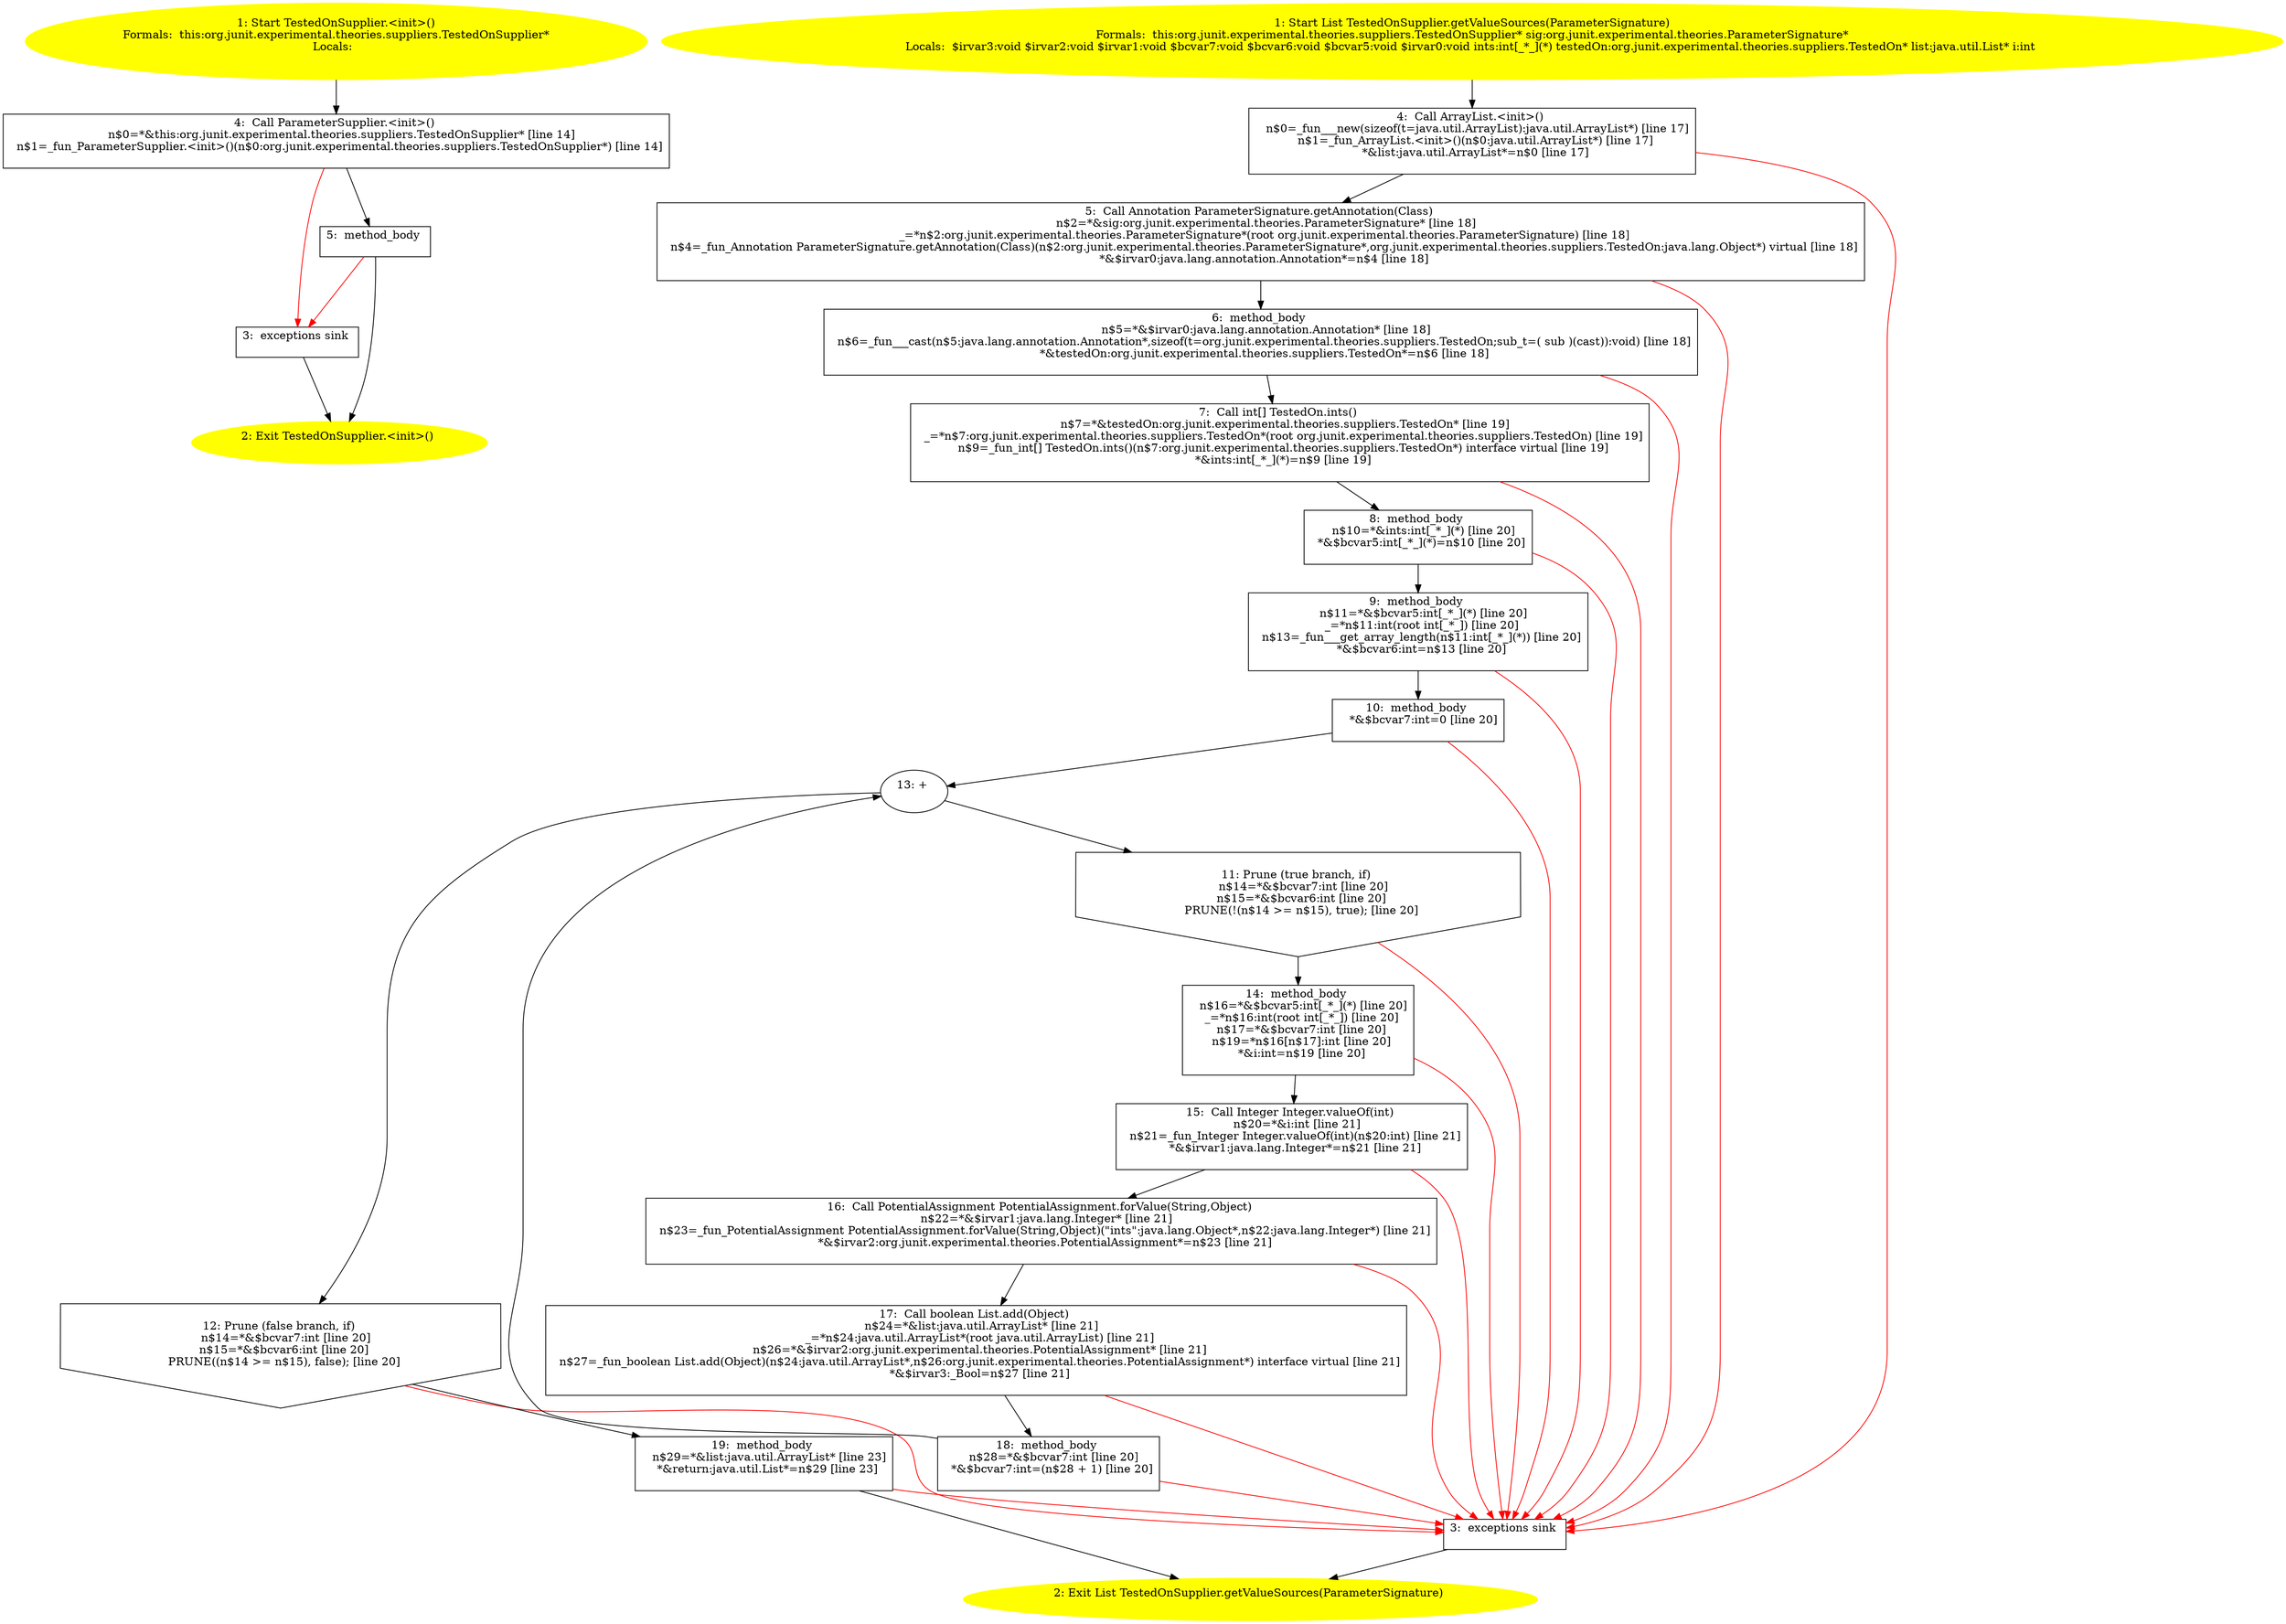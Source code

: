 /* @generated */
digraph cfg {
"org.junit.experimental.theories.suppliers.TestedOnSupplier.<init>().0db8036c0c6e316aaddf42caaf9c713b_1" [label="1: Start TestedOnSupplier.<init>()\nFormals:  this:org.junit.experimental.theories.suppliers.TestedOnSupplier*\nLocals:  \n  " color=yellow style=filled]
	

	 "org.junit.experimental.theories.suppliers.TestedOnSupplier.<init>().0db8036c0c6e316aaddf42caaf9c713b_1" -> "org.junit.experimental.theories.suppliers.TestedOnSupplier.<init>().0db8036c0c6e316aaddf42caaf9c713b_4" ;
"org.junit.experimental.theories.suppliers.TestedOnSupplier.<init>().0db8036c0c6e316aaddf42caaf9c713b_2" [label="2: Exit TestedOnSupplier.<init>() \n  " color=yellow style=filled]
	

"org.junit.experimental.theories.suppliers.TestedOnSupplier.<init>().0db8036c0c6e316aaddf42caaf9c713b_3" [label="3:  exceptions sink \n  " shape="box"]
	

	 "org.junit.experimental.theories.suppliers.TestedOnSupplier.<init>().0db8036c0c6e316aaddf42caaf9c713b_3" -> "org.junit.experimental.theories.suppliers.TestedOnSupplier.<init>().0db8036c0c6e316aaddf42caaf9c713b_2" ;
"org.junit.experimental.theories.suppliers.TestedOnSupplier.<init>().0db8036c0c6e316aaddf42caaf9c713b_4" [label="4:  Call ParameterSupplier.<init>() \n   n$0=*&this:org.junit.experimental.theories.suppliers.TestedOnSupplier* [line 14]\n  n$1=_fun_ParameterSupplier.<init>()(n$0:org.junit.experimental.theories.suppliers.TestedOnSupplier*) [line 14]\n " shape="box"]
	

	 "org.junit.experimental.theories.suppliers.TestedOnSupplier.<init>().0db8036c0c6e316aaddf42caaf9c713b_4" -> "org.junit.experimental.theories.suppliers.TestedOnSupplier.<init>().0db8036c0c6e316aaddf42caaf9c713b_5" ;
	 "org.junit.experimental.theories.suppliers.TestedOnSupplier.<init>().0db8036c0c6e316aaddf42caaf9c713b_4" -> "org.junit.experimental.theories.suppliers.TestedOnSupplier.<init>().0db8036c0c6e316aaddf42caaf9c713b_3" [color="red" ];
"org.junit.experimental.theories.suppliers.TestedOnSupplier.<init>().0db8036c0c6e316aaddf42caaf9c713b_5" [label="5:  method_body \n  " shape="box"]
	

	 "org.junit.experimental.theories.suppliers.TestedOnSupplier.<init>().0db8036c0c6e316aaddf42caaf9c713b_5" -> "org.junit.experimental.theories.suppliers.TestedOnSupplier.<init>().0db8036c0c6e316aaddf42caaf9c713b_2" ;
	 "org.junit.experimental.theories.suppliers.TestedOnSupplier.<init>().0db8036c0c6e316aaddf42caaf9c713b_5" -> "org.junit.experimental.theories.suppliers.TestedOnSupplier.<init>().0db8036c0c6e316aaddf42caaf9c713b_3" [color="red" ];
"org.junit.experimental.theories.suppliers.TestedOnSupplier.getValueSources(org.junit.experimental.th.7bdbd77b5cd71e5a876cd4b50c44521a_1" [label="1: Start List TestedOnSupplier.getValueSources(ParameterSignature)\nFormals:  this:org.junit.experimental.theories.suppliers.TestedOnSupplier* sig:org.junit.experimental.theories.ParameterSignature*\nLocals:  $irvar3:void $irvar2:void $irvar1:void $bcvar7:void $bcvar6:void $bcvar5:void $irvar0:void ints:int[_*_](*) testedOn:org.junit.experimental.theories.suppliers.TestedOn* list:java.util.List* i:int \n  " color=yellow style=filled]
	

	 "org.junit.experimental.theories.suppliers.TestedOnSupplier.getValueSources(org.junit.experimental.th.7bdbd77b5cd71e5a876cd4b50c44521a_1" -> "org.junit.experimental.theories.suppliers.TestedOnSupplier.getValueSources(org.junit.experimental.th.7bdbd77b5cd71e5a876cd4b50c44521a_4" ;
"org.junit.experimental.theories.suppliers.TestedOnSupplier.getValueSources(org.junit.experimental.th.7bdbd77b5cd71e5a876cd4b50c44521a_2" [label="2: Exit List TestedOnSupplier.getValueSources(ParameterSignature) \n  " color=yellow style=filled]
	

"org.junit.experimental.theories.suppliers.TestedOnSupplier.getValueSources(org.junit.experimental.th.7bdbd77b5cd71e5a876cd4b50c44521a_3" [label="3:  exceptions sink \n  " shape="box"]
	

	 "org.junit.experimental.theories.suppliers.TestedOnSupplier.getValueSources(org.junit.experimental.th.7bdbd77b5cd71e5a876cd4b50c44521a_3" -> "org.junit.experimental.theories.suppliers.TestedOnSupplier.getValueSources(org.junit.experimental.th.7bdbd77b5cd71e5a876cd4b50c44521a_2" ;
"org.junit.experimental.theories.suppliers.TestedOnSupplier.getValueSources(org.junit.experimental.th.7bdbd77b5cd71e5a876cd4b50c44521a_4" [label="4:  Call ArrayList.<init>() \n   n$0=_fun___new(sizeof(t=java.util.ArrayList):java.util.ArrayList*) [line 17]\n  n$1=_fun_ArrayList.<init>()(n$0:java.util.ArrayList*) [line 17]\n  *&list:java.util.ArrayList*=n$0 [line 17]\n " shape="box"]
	

	 "org.junit.experimental.theories.suppliers.TestedOnSupplier.getValueSources(org.junit.experimental.th.7bdbd77b5cd71e5a876cd4b50c44521a_4" -> "org.junit.experimental.theories.suppliers.TestedOnSupplier.getValueSources(org.junit.experimental.th.7bdbd77b5cd71e5a876cd4b50c44521a_5" ;
	 "org.junit.experimental.theories.suppliers.TestedOnSupplier.getValueSources(org.junit.experimental.th.7bdbd77b5cd71e5a876cd4b50c44521a_4" -> "org.junit.experimental.theories.suppliers.TestedOnSupplier.getValueSources(org.junit.experimental.th.7bdbd77b5cd71e5a876cd4b50c44521a_3" [color="red" ];
"org.junit.experimental.theories.suppliers.TestedOnSupplier.getValueSources(org.junit.experimental.th.7bdbd77b5cd71e5a876cd4b50c44521a_5" [label="5:  Call Annotation ParameterSignature.getAnnotation(Class) \n   n$2=*&sig:org.junit.experimental.theories.ParameterSignature* [line 18]\n  _=*n$2:org.junit.experimental.theories.ParameterSignature*(root org.junit.experimental.theories.ParameterSignature) [line 18]\n  n$4=_fun_Annotation ParameterSignature.getAnnotation(Class)(n$2:org.junit.experimental.theories.ParameterSignature*,org.junit.experimental.theories.suppliers.TestedOn:java.lang.Object*) virtual [line 18]\n  *&$irvar0:java.lang.annotation.Annotation*=n$4 [line 18]\n " shape="box"]
	

	 "org.junit.experimental.theories.suppliers.TestedOnSupplier.getValueSources(org.junit.experimental.th.7bdbd77b5cd71e5a876cd4b50c44521a_5" -> "org.junit.experimental.theories.suppliers.TestedOnSupplier.getValueSources(org.junit.experimental.th.7bdbd77b5cd71e5a876cd4b50c44521a_6" ;
	 "org.junit.experimental.theories.suppliers.TestedOnSupplier.getValueSources(org.junit.experimental.th.7bdbd77b5cd71e5a876cd4b50c44521a_5" -> "org.junit.experimental.theories.suppliers.TestedOnSupplier.getValueSources(org.junit.experimental.th.7bdbd77b5cd71e5a876cd4b50c44521a_3" [color="red" ];
"org.junit.experimental.theories.suppliers.TestedOnSupplier.getValueSources(org.junit.experimental.th.7bdbd77b5cd71e5a876cd4b50c44521a_6" [label="6:  method_body \n   n$5=*&$irvar0:java.lang.annotation.Annotation* [line 18]\n  n$6=_fun___cast(n$5:java.lang.annotation.Annotation*,sizeof(t=org.junit.experimental.theories.suppliers.TestedOn;sub_t=( sub )(cast)):void) [line 18]\n  *&testedOn:org.junit.experimental.theories.suppliers.TestedOn*=n$6 [line 18]\n " shape="box"]
	

	 "org.junit.experimental.theories.suppliers.TestedOnSupplier.getValueSources(org.junit.experimental.th.7bdbd77b5cd71e5a876cd4b50c44521a_6" -> "org.junit.experimental.theories.suppliers.TestedOnSupplier.getValueSources(org.junit.experimental.th.7bdbd77b5cd71e5a876cd4b50c44521a_7" ;
	 "org.junit.experimental.theories.suppliers.TestedOnSupplier.getValueSources(org.junit.experimental.th.7bdbd77b5cd71e5a876cd4b50c44521a_6" -> "org.junit.experimental.theories.suppliers.TestedOnSupplier.getValueSources(org.junit.experimental.th.7bdbd77b5cd71e5a876cd4b50c44521a_3" [color="red" ];
"org.junit.experimental.theories.suppliers.TestedOnSupplier.getValueSources(org.junit.experimental.th.7bdbd77b5cd71e5a876cd4b50c44521a_7" [label="7:  Call int[] TestedOn.ints() \n   n$7=*&testedOn:org.junit.experimental.theories.suppliers.TestedOn* [line 19]\n  _=*n$7:org.junit.experimental.theories.suppliers.TestedOn*(root org.junit.experimental.theories.suppliers.TestedOn) [line 19]\n  n$9=_fun_int[] TestedOn.ints()(n$7:org.junit.experimental.theories.suppliers.TestedOn*) interface virtual [line 19]\n  *&ints:int[_*_](*)=n$9 [line 19]\n " shape="box"]
	

	 "org.junit.experimental.theories.suppliers.TestedOnSupplier.getValueSources(org.junit.experimental.th.7bdbd77b5cd71e5a876cd4b50c44521a_7" -> "org.junit.experimental.theories.suppliers.TestedOnSupplier.getValueSources(org.junit.experimental.th.7bdbd77b5cd71e5a876cd4b50c44521a_8" ;
	 "org.junit.experimental.theories.suppliers.TestedOnSupplier.getValueSources(org.junit.experimental.th.7bdbd77b5cd71e5a876cd4b50c44521a_7" -> "org.junit.experimental.theories.suppliers.TestedOnSupplier.getValueSources(org.junit.experimental.th.7bdbd77b5cd71e5a876cd4b50c44521a_3" [color="red" ];
"org.junit.experimental.theories.suppliers.TestedOnSupplier.getValueSources(org.junit.experimental.th.7bdbd77b5cd71e5a876cd4b50c44521a_8" [label="8:  method_body \n   n$10=*&ints:int[_*_](*) [line 20]\n  *&$bcvar5:int[_*_](*)=n$10 [line 20]\n " shape="box"]
	

	 "org.junit.experimental.theories.suppliers.TestedOnSupplier.getValueSources(org.junit.experimental.th.7bdbd77b5cd71e5a876cd4b50c44521a_8" -> "org.junit.experimental.theories.suppliers.TestedOnSupplier.getValueSources(org.junit.experimental.th.7bdbd77b5cd71e5a876cd4b50c44521a_9" ;
	 "org.junit.experimental.theories.suppliers.TestedOnSupplier.getValueSources(org.junit.experimental.th.7bdbd77b5cd71e5a876cd4b50c44521a_8" -> "org.junit.experimental.theories.suppliers.TestedOnSupplier.getValueSources(org.junit.experimental.th.7bdbd77b5cd71e5a876cd4b50c44521a_3" [color="red" ];
"org.junit.experimental.theories.suppliers.TestedOnSupplier.getValueSources(org.junit.experimental.th.7bdbd77b5cd71e5a876cd4b50c44521a_9" [label="9:  method_body \n   n$11=*&$bcvar5:int[_*_](*) [line 20]\n  _=*n$11:int(root int[_*_]) [line 20]\n  n$13=_fun___get_array_length(n$11:int[_*_](*)) [line 20]\n  *&$bcvar6:int=n$13 [line 20]\n " shape="box"]
	

	 "org.junit.experimental.theories.suppliers.TestedOnSupplier.getValueSources(org.junit.experimental.th.7bdbd77b5cd71e5a876cd4b50c44521a_9" -> "org.junit.experimental.theories.suppliers.TestedOnSupplier.getValueSources(org.junit.experimental.th.7bdbd77b5cd71e5a876cd4b50c44521a_10" ;
	 "org.junit.experimental.theories.suppliers.TestedOnSupplier.getValueSources(org.junit.experimental.th.7bdbd77b5cd71e5a876cd4b50c44521a_9" -> "org.junit.experimental.theories.suppliers.TestedOnSupplier.getValueSources(org.junit.experimental.th.7bdbd77b5cd71e5a876cd4b50c44521a_3" [color="red" ];
"org.junit.experimental.theories.suppliers.TestedOnSupplier.getValueSources(org.junit.experimental.th.7bdbd77b5cd71e5a876cd4b50c44521a_10" [label="10:  method_body \n   *&$bcvar7:int=0 [line 20]\n " shape="box"]
	

	 "org.junit.experimental.theories.suppliers.TestedOnSupplier.getValueSources(org.junit.experimental.th.7bdbd77b5cd71e5a876cd4b50c44521a_10" -> "org.junit.experimental.theories.suppliers.TestedOnSupplier.getValueSources(org.junit.experimental.th.7bdbd77b5cd71e5a876cd4b50c44521a_13" ;
	 "org.junit.experimental.theories.suppliers.TestedOnSupplier.getValueSources(org.junit.experimental.th.7bdbd77b5cd71e5a876cd4b50c44521a_10" -> "org.junit.experimental.theories.suppliers.TestedOnSupplier.getValueSources(org.junit.experimental.th.7bdbd77b5cd71e5a876cd4b50c44521a_3" [color="red" ];
"org.junit.experimental.theories.suppliers.TestedOnSupplier.getValueSources(org.junit.experimental.th.7bdbd77b5cd71e5a876cd4b50c44521a_11" [label="11: Prune (true branch, if) \n   n$14=*&$bcvar7:int [line 20]\n  n$15=*&$bcvar6:int [line 20]\n  PRUNE(!(n$14 >= n$15), true); [line 20]\n " shape="invhouse"]
	

	 "org.junit.experimental.theories.suppliers.TestedOnSupplier.getValueSources(org.junit.experimental.th.7bdbd77b5cd71e5a876cd4b50c44521a_11" -> "org.junit.experimental.theories.suppliers.TestedOnSupplier.getValueSources(org.junit.experimental.th.7bdbd77b5cd71e5a876cd4b50c44521a_14" ;
	 "org.junit.experimental.theories.suppliers.TestedOnSupplier.getValueSources(org.junit.experimental.th.7bdbd77b5cd71e5a876cd4b50c44521a_11" -> "org.junit.experimental.theories.suppliers.TestedOnSupplier.getValueSources(org.junit.experimental.th.7bdbd77b5cd71e5a876cd4b50c44521a_3" [color="red" ];
"org.junit.experimental.theories.suppliers.TestedOnSupplier.getValueSources(org.junit.experimental.th.7bdbd77b5cd71e5a876cd4b50c44521a_12" [label="12: Prune (false branch, if) \n   n$14=*&$bcvar7:int [line 20]\n  n$15=*&$bcvar6:int [line 20]\n  PRUNE((n$14 >= n$15), false); [line 20]\n " shape="invhouse"]
	

	 "org.junit.experimental.theories.suppliers.TestedOnSupplier.getValueSources(org.junit.experimental.th.7bdbd77b5cd71e5a876cd4b50c44521a_12" -> "org.junit.experimental.theories.suppliers.TestedOnSupplier.getValueSources(org.junit.experimental.th.7bdbd77b5cd71e5a876cd4b50c44521a_19" ;
	 "org.junit.experimental.theories.suppliers.TestedOnSupplier.getValueSources(org.junit.experimental.th.7bdbd77b5cd71e5a876cd4b50c44521a_12" -> "org.junit.experimental.theories.suppliers.TestedOnSupplier.getValueSources(org.junit.experimental.th.7bdbd77b5cd71e5a876cd4b50c44521a_3" [color="red" ];
"org.junit.experimental.theories.suppliers.TestedOnSupplier.getValueSources(org.junit.experimental.th.7bdbd77b5cd71e5a876cd4b50c44521a_13" [label="13: + \n  " ]
	

	 "org.junit.experimental.theories.suppliers.TestedOnSupplier.getValueSources(org.junit.experimental.th.7bdbd77b5cd71e5a876cd4b50c44521a_13" -> "org.junit.experimental.theories.suppliers.TestedOnSupplier.getValueSources(org.junit.experimental.th.7bdbd77b5cd71e5a876cd4b50c44521a_11" ;
	 "org.junit.experimental.theories.suppliers.TestedOnSupplier.getValueSources(org.junit.experimental.th.7bdbd77b5cd71e5a876cd4b50c44521a_13" -> "org.junit.experimental.theories.suppliers.TestedOnSupplier.getValueSources(org.junit.experimental.th.7bdbd77b5cd71e5a876cd4b50c44521a_12" ;
"org.junit.experimental.theories.suppliers.TestedOnSupplier.getValueSources(org.junit.experimental.th.7bdbd77b5cd71e5a876cd4b50c44521a_14" [label="14:  method_body \n   n$16=*&$bcvar5:int[_*_](*) [line 20]\n  _=*n$16:int(root int[_*_]) [line 20]\n  n$17=*&$bcvar7:int [line 20]\n  n$19=*n$16[n$17]:int [line 20]\n  *&i:int=n$19 [line 20]\n " shape="box"]
	

	 "org.junit.experimental.theories.suppliers.TestedOnSupplier.getValueSources(org.junit.experimental.th.7bdbd77b5cd71e5a876cd4b50c44521a_14" -> "org.junit.experimental.theories.suppliers.TestedOnSupplier.getValueSources(org.junit.experimental.th.7bdbd77b5cd71e5a876cd4b50c44521a_15" ;
	 "org.junit.experimental.theories.suppliers.TestedOnSupplier.getValueSources(org.junit.experimental.th.7bdbd77b5cd71e5a876cd4b50c44521a_14" -> "org.junit.experimental.theories.suppliers.TestedOnSupplier.getValueSources(org.junit.experimental.th.7bdbd77b5cd71e5a876cd4b50c44521a_3" [color="red" ];
"org.junit.experimental.theories.suppliers.TestedOnSupplier.getValueSources(org.junit.experimental.th.7bdbd77b5cd71e5a876cd4b50c44521a_15" [label="15:  Call Integer Integer.valueOf(int) \n   n$20=*&i:int [line 21]\n  n$21=_fun_Integer Integer.valueOf(int)(n$20:int) [line 21]\n  *&$irvar1:java.lang.Integer*=n$21 [line 21]\n " shape="box"]
	

	 "org.junit.experimental.theories.suppliers.TestedOnSupplier.getValueSources(org.junit.experimental.th.7bdbd77b5cd71e5a876cd4b50c44521a_15" -> "org.junit.experimental.theories.suppliers.TestedOnSupplier.getValueSources(org.junit.experimental.th.7bdbd77b5cd71e5a876cd4b50c44521a_16" ;
	 "org.junit.experimental.theories.suppliers.TestedOnSupplier.getValueSources(org.junit.experimental.th.7bdbd77b5cd71e5a876cd4b50c44521a_15" -> "org.junit.experimental.theories.suppliers.TestedOnSupplier.getValueSources(org.junit.experimental.th.7bdbd77b5cd71e5a876cd4b50c44521a_3" [color="red" ];
"org.junit.experimental.theories.suppliers.TestedOnSupplier.getValueSources(org.junit.experimental.th.7bdbd77b5cd71e5a876cd4b50c44521a_16" [label="16:  Call PotentialAssignment PotentialAssignment.forValue(String,Object) \n   n$22=*&$irvar1:java.lang.Integer* [line 21]\n  n$23=_fun_PotentialAssignment PotentialAssignment.forValue(String,Object)(\"ints\":java.lang.Object*,n$22:java.lang.Integer*) [line 21]\n  *&$irvar2:org.junit.experimental.theories.PotentialAssignment*=n$23 [line 21]\n " shape="box"]
	

	 "org.junit.experimental.theories.suppliers.TestedOnSupplier.getValueSources(org.junit.experimental.th.7bdbd77b5cd71e5a876cd4b50c44521a_16" -> "org.junit.experimental.theories.suppliers.TestedOnSupplier.getValueSources(org.junit.experimental.th.7bdbd77b5cd71e5a876cd4b50c44521a_17" ;
	 "org.junit.experimental.theories.suppliers.TestedOnSupplier.getValueSources(org.junit.experimental.th.7bdbd77b5cd71e5a876cd4b50c44521a_16" -> "org.junit.experimental.theories.suppliers.TestedOnSupplier.getValueSources(org.junit.experimental.th.7bdbd77b5cd71e5a876cd4b50c44521a_3" [color="red" ];
"org.junit.experimental.theories.suppliers.TestedOnSupplier.getValueSources(org.junit.experimental.th.7bdbd77b5cd71e5a876cd4b50c44521a_17" [label="17:  Call boolean List.add(Object) \n   n$24=*&list:java.util.ArrayList* [line 21]\n  _=*n$24:java.util.ArrayList*(root java.util.ArrayList) [line 21]\n  n$26=*&$irvar2:org.junit.experimental.theories.PotentialAssignment* [line 21]\n  n$27=_fun_boolean List.add(Object)(n$24:java.util.ArrayList*,n$26:org.junit.experimental.theories.PotentialAssignment*) interface virtual [line 21]\n  *&$irvar3:_Bool=n$27 [line 21]\n " shape="box"]
	

	 "org.junit.experimental.theories.suppliers.TestedOnSupplier.getValueSources(org.junit.experimental.th.7bdbd77b5cd71e5a876cd4b50c44521a_17" -> "org.junit.experimental.theories.suppliers.TestedOnSupplier.getValueSources(org.junit.experimental.th.7bdbd77b5cd71e5a876cd4b50c44521a_18" ;
	 "org.junit.experimental.theories.suppliers.TestedOnSupplier.getValueSources(org.junit.experimental.th.7bdbd77b5cd71e5a876cd4b50c44521a_17" -> "org.junit.experimental.theories.suppliers.TestedOnSupplier.getValueSources(org.junit.experimental.th.7bdbd77b5cd71e5a876cd4b50c44521a_3" [color="red" ];
"org.junit.experimental.theories.suppliers.TestedOnSupplier.getValueSources(org.junit.experimental.th.7bdbd77b5cd71e5a876cd4b50c44521a_18" [label="18:  method_body \n   n$28=*&$bcvar7:int [line 20]\n  *&$bcvar7:int=(n$28 + 1) [line 20]\n " shape="box"]
	

	 "org.junit.experimental.theories.suppliers.TestedOnSupplier.getValueSources(org.junit.experimental.th.7bdbd77b5cd71e5a876cd4b50c44521a_18" -> "org.junit.experimental.theories.suppliers.TestedOnSupplier.getValueSources(org.junit.experimental.th.7bdbd77b5cd71e5a876cd4b50c44521a_13" ;
	 "org.junit.experimental.theories.suppliers.TestedOnSupplier.getValueSources(org.junit.experimental.th.7bdbd77b5cd71e5a876cd4b50c44521a_18" -> "org.junit.experimental.theories.suppliers.TestedOnSupplier.getValueSources(org.junit.experimental.th.7bdbd77b5cd71e5a876cd4b50c44521a_3" [color="red" ];
"org.junit.experimental.theories.suppliers.TestedOnSupplier.getValueSources(org.junit.experimental.th.7bdbd77b5cd71e5a876cd4b50c44521a_19" [label="19:  method_body \n   n$29=*&list:java.util.ArrayList* [line 23]\n  *&return:java.util.List*=n$29 [line 23]\n " shape="box"]
	

	 "org.junit.experimental.theories.suppliers.TestedOnSupplier.getValueSources(org.junit.experimental.th.7bdbd77b5cd71e5a876cd4b50c44521a_19" -> "org.junit.experimental.theories.suppliers.TestedOnSupplier.getValueSources(org.junit.experimental.th.7bdbd77b5cd71e5a876cd4b50c44521a_2" ;
	 "org.junit.experimental.theories.suppliers.TestedOnSupplier.getValueSources(org.junit.experimental.th.7bdbd77b5cd71e5a876cd4b50c44521a_19" -> "org.junit.experimental.theories.suppliers.TestedOnSupplier.getValueSources(org.junit.experimental.th.7bdbd77b5cd71e5a876cd4b50c44521a_3" [color="red" ];
}
